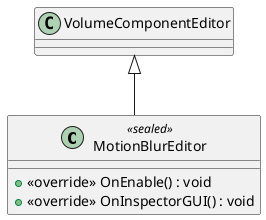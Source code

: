 @startuml
class MotionBlurEditor <<sealed>> {
    + <<override>> OnEnable() : void
    + <<override>> OnInspectorGUI() : void
}
VolumeComponentEditor <|-- MotionBlurEditor
@enduml
